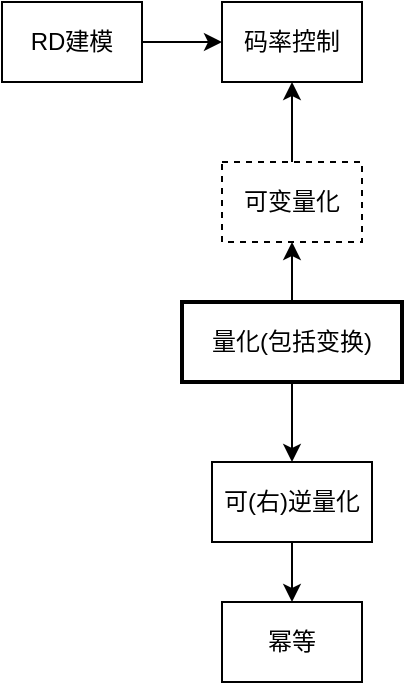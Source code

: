 <mxfile version="22.0.4" type="github">
  <diagram name="第 1 页" id="psi3g-Zw4h5B8I8YSsJ_">
    <mxGraphModel dx="1157" dy="644" grid="1" gridSize="10" guides="1" tooltips="1" connect="1" arrows="1" fold="1" page="1" pageScale="1" pageWidth="827" pageHeight="1169" math="0" shadow="0">
      <root>
        <mxCell id="0" />
        <mxCell id="1" parent="0" />
        <mxCell id="HlV36UukvxUVJKXTJPyR-8" style="edgeStyle=orthogonalEdgeStyle;rounded=0;orthogonalLoop=1;jettySize=auto;html=1;entryX=0.5;entryY=1;entryDx=0;entryDy=0;" edge="1" parent="1" source="HlV36UukvxUVJKXTJPyR-1" target="HlV36UukvxUVJKXTJPyR-2">
          <mxGeometry relative="1" as="geometry" />
        </mxCell>
        <mxCell id="HlV36UukvxUVJKXTJPyR-9" style="edgeStyle=orthogonalEdgeStyle;rounded=0;orthogonalLoop=1;jettySize=auto;html=1;entryX=0.5;entryY=0;entryDx=0;entryDy=0;" edge="1" parent="1" source="HlV36UukvxUVJKXTJPyR-1" target="HlV36UukvxUVJKXTJPyR-3">
          <mxGeometry relative="1" as="geometry" />
        </mxCell>
        <mxCell id="HlV36UukvxUVJKXTJPyR-1" value="量化(包括变换)" style="rounded=0;whiteSpace=wrap;html=1;fillColor=none;strokeWidth=2;" vertex="1" parent="1">
          <mxGeometry x="350" y="420" width="110" height="40" as="geometry" />
        </mxCell>
        <mxCell id="HlV36UukvxUVJKXTJPyR-7" style="edgeStyle=orthogonalEdgeStyle;rounded=0;orthogonalLoop=1;jettySize=auto;html=1;entryX=0.5;entryY=1;entryDx=0;entryDy=0;" edge="1" parent="1" source="HlV36UukvxUVJKXTJPyR-2" target="HlV36UukvxUVJKXTJPyR-4">
          <mxGeometry relative="1" as="geometry" />
        </mxCell>
        <mxCell id="HlV36UukvxUVJKXTJPyR-2" value="可变量化" style="rounded=0;whiteSpace=wrap;html=1;fillStyle=dots;fillColor=none;dashed=1;" vertex="1" parent="1">
          <mxGeometry x="370" y="350" width="70" height="40" as="geometry" />
        </mxCell>
        <mxCell id="HlV36UukvxUVJKXTJPyR-10" style="edgeStyle=orthogonalEdgeStyle;rounded=0;orthogonalLoop=1;jettySize=auto;html=1;entryX=0.5;entryY=0;entryDx=0;entryDy=0;" edge="1" parent="1" source="HlV36UukvxUVJKXTJPyR-3" target="HlV36UukvxUVJKXTJPyR-5">
          <mxGeometry relative="1" as="geometry" />
        </mxCell>
        <mxCell id="HlV36UukvxUVJKXTJPyR-3" value="可(右)逆量化" style="rounded=0;whiteSpace=wrap;html=1;fillColor=none;" vertex="1" parent="1">
          <mxGeometry x="365" y="500" width="80" height="40" as="geometry" />
        </mxCell>
        <mxCell id="HlV36UukvxUVJKXTJPyR-4" value="码率控制" style="rounded=0;whiteSpace=wrap;html=1;fillColor=none;" vertex="1" parent="1">
          <mxGeometry x="370" y="270" width="70" height="40" as="geometry" />
        </mxCell>
        <mxCell id="HlV36UukvxUVJKXTJPyR-5" value="幂等" style="rounded=0;whiteSpace=wrap;html=1;fillColor=none;" vertex="1" parent="1">
          <mxGeometry x="370" y="570" width="70" height="40" as="geometry" />
        </mxCell>
        <mxCell id="HlV36UukvxUVJKXTJPyR-12" style="edgeStyle=orthogonalEdgeStyle;rounded=0;orthogonalLoop=1;jettySize=auto;html=1;entryX=0;entryY=0.5;entryDx=0;entryDy=0;" edge="1" parent="1" source="HlV36UukvxUVJKXTJPyR-11" target="HlV36UukvxUVJKXTJPyR-4">
          <mxGeometry relative="1" as="geometry" />
        </mxCell>
        <mxCell id="HlV36UukvxUVJKXTJPyR-11" value="RD建模" style="rounded=0;whiteSpace=wrap;html=1;fillColor=none;" vertex="1" parent="1">
          <mxGeometry x="260" y="270" width="70" height="40" as="geometry" />
        </mxCell>
      </root>
    </mxGraphModel>
  </diagram>
</mxfile>
